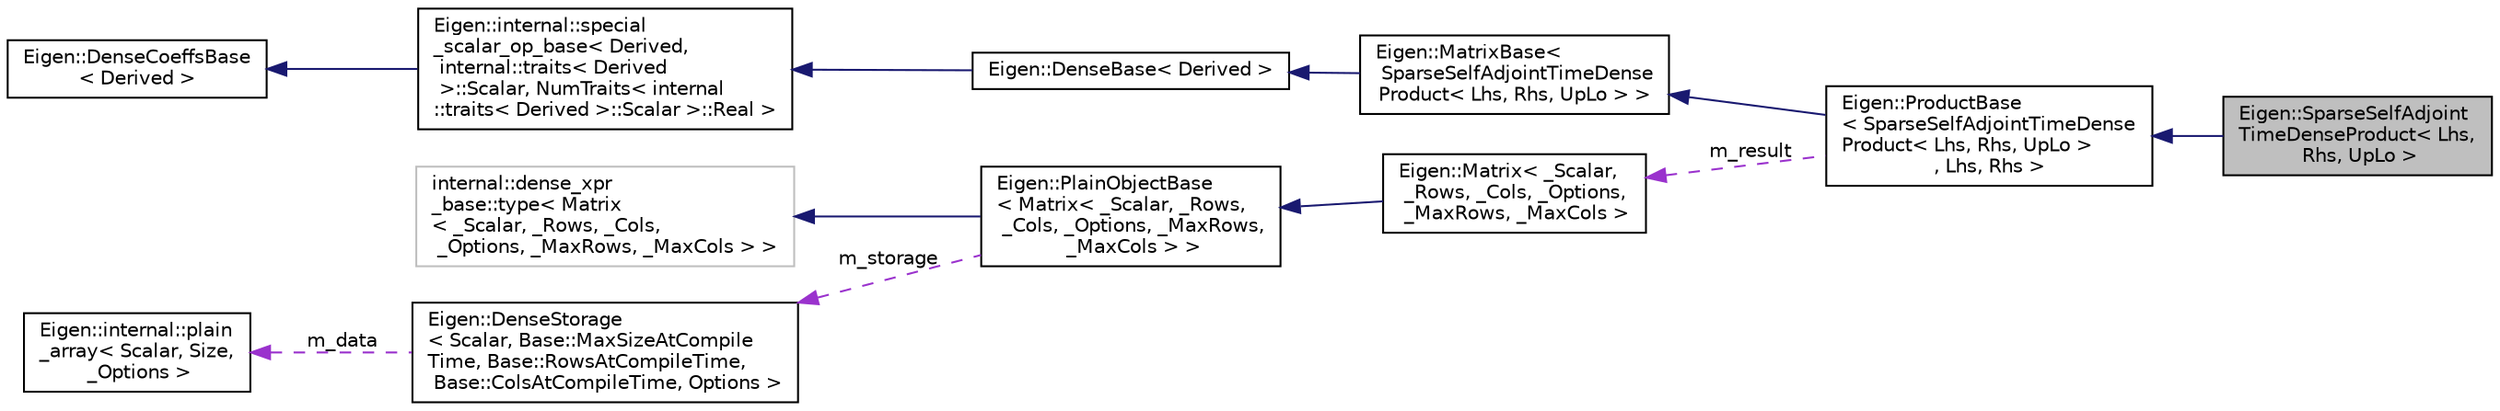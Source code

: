 digraph "Eigen::SparseSelfAdjointTimeDenseProduct&lt; Lhs, Rhs, UpLo &gt;"
{
  edge [fontname="Helvetica",fontsize="10",labelfontname="Helvetica",labelfontsize="10"];
  node [fontname="Helvetica",fontsize="10",shape=record];
  rankdir="LR";
  Node1 [label="Eigen::SparseSelfAdjoint\lTimeDenseProduct\< Lhs,\l Rhs, UpLo \>",height=0.2,width=0.4,color="black", fillcolor="grey75", style="filled" fontcolor="black"];
  Node2 -> Node1 [dir="back",color="midnightblue",fontsize="10",style="solid",fontname="Helvetica"];
  Node2 [label="Eigen::ProductBase\l\< SparseSelfAdjointTimeDense\lProduct\< Lhs, Rhs, UpLo \>\l, Lhs, Rhs \>",height=0.2,width=0.4,color="black", fillcolor="white", style="filled",URL="$classEigen_1_1ProductBase.html"];
  Node3 -> Node2 [dir="back",color="midnightblue",fontsize="10",style="solid",fontname="Helvetica"];
  Node3 [label="Eigen::MatrixBase\<\l SparseSelfAdjointTimeDense\lProduct\< Lhs, Rhs, UpLo \> \>",height=0.2,width=0.4,color="black", fillcolor="white", style="filled",URL="$classEigen_1_1MatrixBase.html",tooltip="Base class for all dense matrices, vectors, and expressions. "];
  Node4 -> Node3 [dir="back",color="midnightblue",fontsize="10",style="solid",fontname="Helvetica"];
  Node4 [label="Eigen::DenseBase\< Derived \>",height=0.2,width=0.4,color="black", fillcolor="white", style="filled",URL="$classEigen_1_1DenseBase.html",tooltip="Base class for all dense matrices, vectors, and arrays. "];
  Node5 -> Node4 [dir="back",color="midnightblue",fontsize="10",style="solid",fontname="Helvetica"];
  Node5 [label="Eigen::internal::special\l_scalar_op_base\< Derived,\l internal::traits\< Derived\l \>::Scalar, NumTraits\< internal\l::traits\< Derived \>::Scalar \>::Real \>",height=0.2,width=0.4,color="black", fillcolor="white", style="filled",URL="$structEigen_1_1internal_1_1special__scalar__op__base.html"];
  Node6 -> Node5 [dir="back",color="midnightblue",fontsize="10",style="solid",fontname="Helvetica"];
  Node6 [label="Eigen::DenseCoeffsBase\l\< Derived \>",height=0.2,width=0.4,color="black", fillcolor="white", style="filled",URL="$classEigen_1_1DenseCoeffsBase.html"];
  Node7 -> Node2 [dir="back",color="darkorchid3",fontsize="10",style="dashed",label=" m_result" ,fontname="Helvetica"];
  Node7 [label="Eigen::Matrix\< _Scalar,\l _Rows, _Cols, _Options,\l _MaxRows, _MaxCols \>",height=0.2,width=0.4,color="black", fillcolor="white", style="filled",URL="$classEigen_1_1Matrix.html",tooltip="The matrix class, also used for vectors and row-vectors. "];
  Node8 -> Node7 [dir="back",color="midnightblue",fontsize="10",style="solid",fontname="Helvetica"];
  Node8 [label="Eigen::PlainObjectBase\l\< Matrix\< _Scalar, _Rows,\l _Cols, _Options, _MaxRows,\l _MaxCols \> \>",height=0.2,width=0.4,color="black", fillcolor="white", style="filled",URL="$classEigen_1_1PlainObjectBase.html"];
  Node9 -> Node8 [dir="back",color="midnightblue",fontsize="10",style="solid",fontname="Helvetica"];
  Node9 [label="internal::dense_xpr\l_base::type\< Matrix\l\< _Scalar, _Rows, _Cols,\l _Options, _MaxRows, _MaxCols \> \>",height=0.2,width=0.4,color="grey75", fillcolor="white", style="filled"];
  Node10 -> Node8 [dir="back",color="darkorchid3",fontsize="10",style="dashed",label=" m_storage" ,fontname="Helvetica"];
  Node10 [label="Eigen::DenseStorage\l\< Scalar, Base::MaxSizeAtCompile\lTime, Base::RowsAtCompileTime,\l Base::ColsAtCompileTime, Options \>",height=0.2,width=0.4,color="black", fillcolor="white", style="filled",URL="$classEigen_1_1DenseStorage.html"];
  Node11 -> Node10 [dir="back",color="darkorchid3",fontsize="10",style="dashed",label=" m_data" ,fontname="Helvetica"];
  Node11 [label="Eigen::internal::plain\l_array\< Scalar, Size,\l _Options \>",height=0.2,width=0.4,color="black", fillcolor="white", style="filled",URL="$structEigen_1_1internal_1_1plain__array.html"];
}
